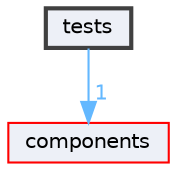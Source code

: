 digraph "tests"
{
 // LATEX_PDF_SIZE
  bgcolor="transparent";
  edge [fontname=Helvetica,fontsize=10,labelfontname=Helvetica,labelfontsize=10];
  node [fontname=Helvetica,fontsize=10,shape=box,height=0.2,width=0.4];
  compound=true
  dir_59425e443f801f1f2fd8bbe4959a3ccf [label="tests", fillcolor="#edf0f7", color="grey25", style="filled,bold", URL="dir_59425e443f801f1f2fd8bbe4959a3ccf.html",tooltip=""];
  dir_409f97388efe006bc3438b95e9edef48 [label="components", fillcolor="#edf0f7", color="red", style="filled", URL="dir_409f97388efe006bc3438b95e9edef48.html",tooltip=""];
  dir_59425e443f801f1f2fd8bbe4959a3ccf->dir_409f97388efe006bc3438b95e9edef48 [headlabel="1", labeldistance=1.5 headhref="dir_000027_000006.html" href="dir_000027_000006.html" color="steelblue1" fontcolor="steelblue1"];
}
